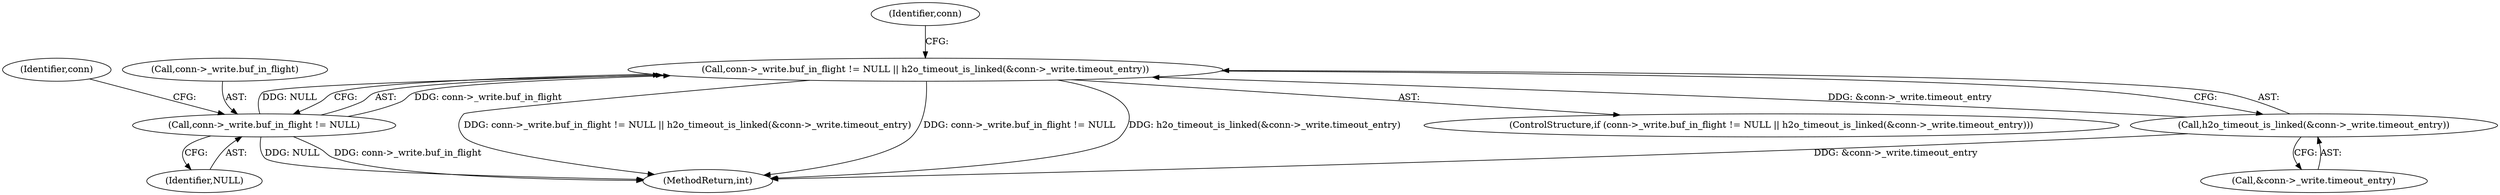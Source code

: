 digraph "0_h2o_1c0808d580da09fdec5a9a74ff09e103ea058dd4@API" {
"1000110" [label="(Call,conn->_write.buf_in_flight != NULL || h2o_timeout_is_linked(&conn->_write.timeout_entry))"];
"1000111" [label="(Call,conn->_write.buf_in_flight != NULL)"];
"1000118" [label="(Call,h2o_timeout_is_linked(&conn->_write.timeout_entry))"];
"1000110" [label="(Call,conn->_write.buf_in_flight != NULL || h2o_timeout_is_linked(&conn->_write.timeout_entry))"];
"1000111" [label="(Call,conn->_write.buf_in_flight != NULL)"];
"1000118" [label="(Call,h2o_timeout_is_linked(&conn->_write.timeout_entry))"];
"1000135" [label="(MethodReturn,int)"];
"1000112" [label="(Call,conn->_write.buf_in_flight)"];
"1000122" [label="(Identifier,conn)"];
"1000129" [label="(Identifier,conn)"];
"1000117" [label="(Identifier,NULL)"];
"1000119" [label="(Call,&conn->_write.timeout_entry)"];
"1000109" [label="(ControlStructure,if (conn->_write.buf_in_flight != NULL || h2o_timeout_is_linked(&conn->_write.timeout_entry)))"];
"1000110" -> "1000109"  [label="AST: "];
"1000110" -> "1000111"  [label="CFG: "];
"1000110" -> "1000118"  [label="CFG: "];
"1000111" -> "1000110"  [label="AST: "];
"1000118" -> "1000110"  [label="AST: "];
"1000129" -> "1000110"  [label="CFG: "];
"1000110" -> "1000135"  [label="DDG: h2o_timeout_is_linked(&conn->_write.timeout_entry)"];
"1000110" -> "1000135"  [label="DDG: conn->_write.buf_in_flight != NULL || h2o_timeout_is_linked(&conn->_write.timeout_entry)"];
"1000110" -> "1000135"  [label="DDG: conn->_write.buf_in_flight != NULL"];
"1000111" -> "1000110"  [label="DDG: conn->_write.buf_in_flight"];
"1000111" -> "1000110"  [label="DDG: NULL"];
"1000118" -> "1000110"  [label="DDG: &conn->_write.timeout_entry"];
"1000111" -> "1000117"  [label="CFG: "];
"1000112" -> "1000111"  [label="AST: "];
"1000117" -> "1000111"  [label="AST: "];
"1000122" -> "1000111"  [label="CFG: "];
"1000111" -> "1000135"  [label="DDG: NULL"];
"1000111" -> "1000135"  [label="DDG: conn->_write.buf_in_flight"];
"1000118" -> "1000119"  [label="CFG: "];
"1000119" -> "1000118"  [label="AST: "];
"1000118" -> "1000135"  [label="DDG: &conn->_write.timeout_entry"];
}
